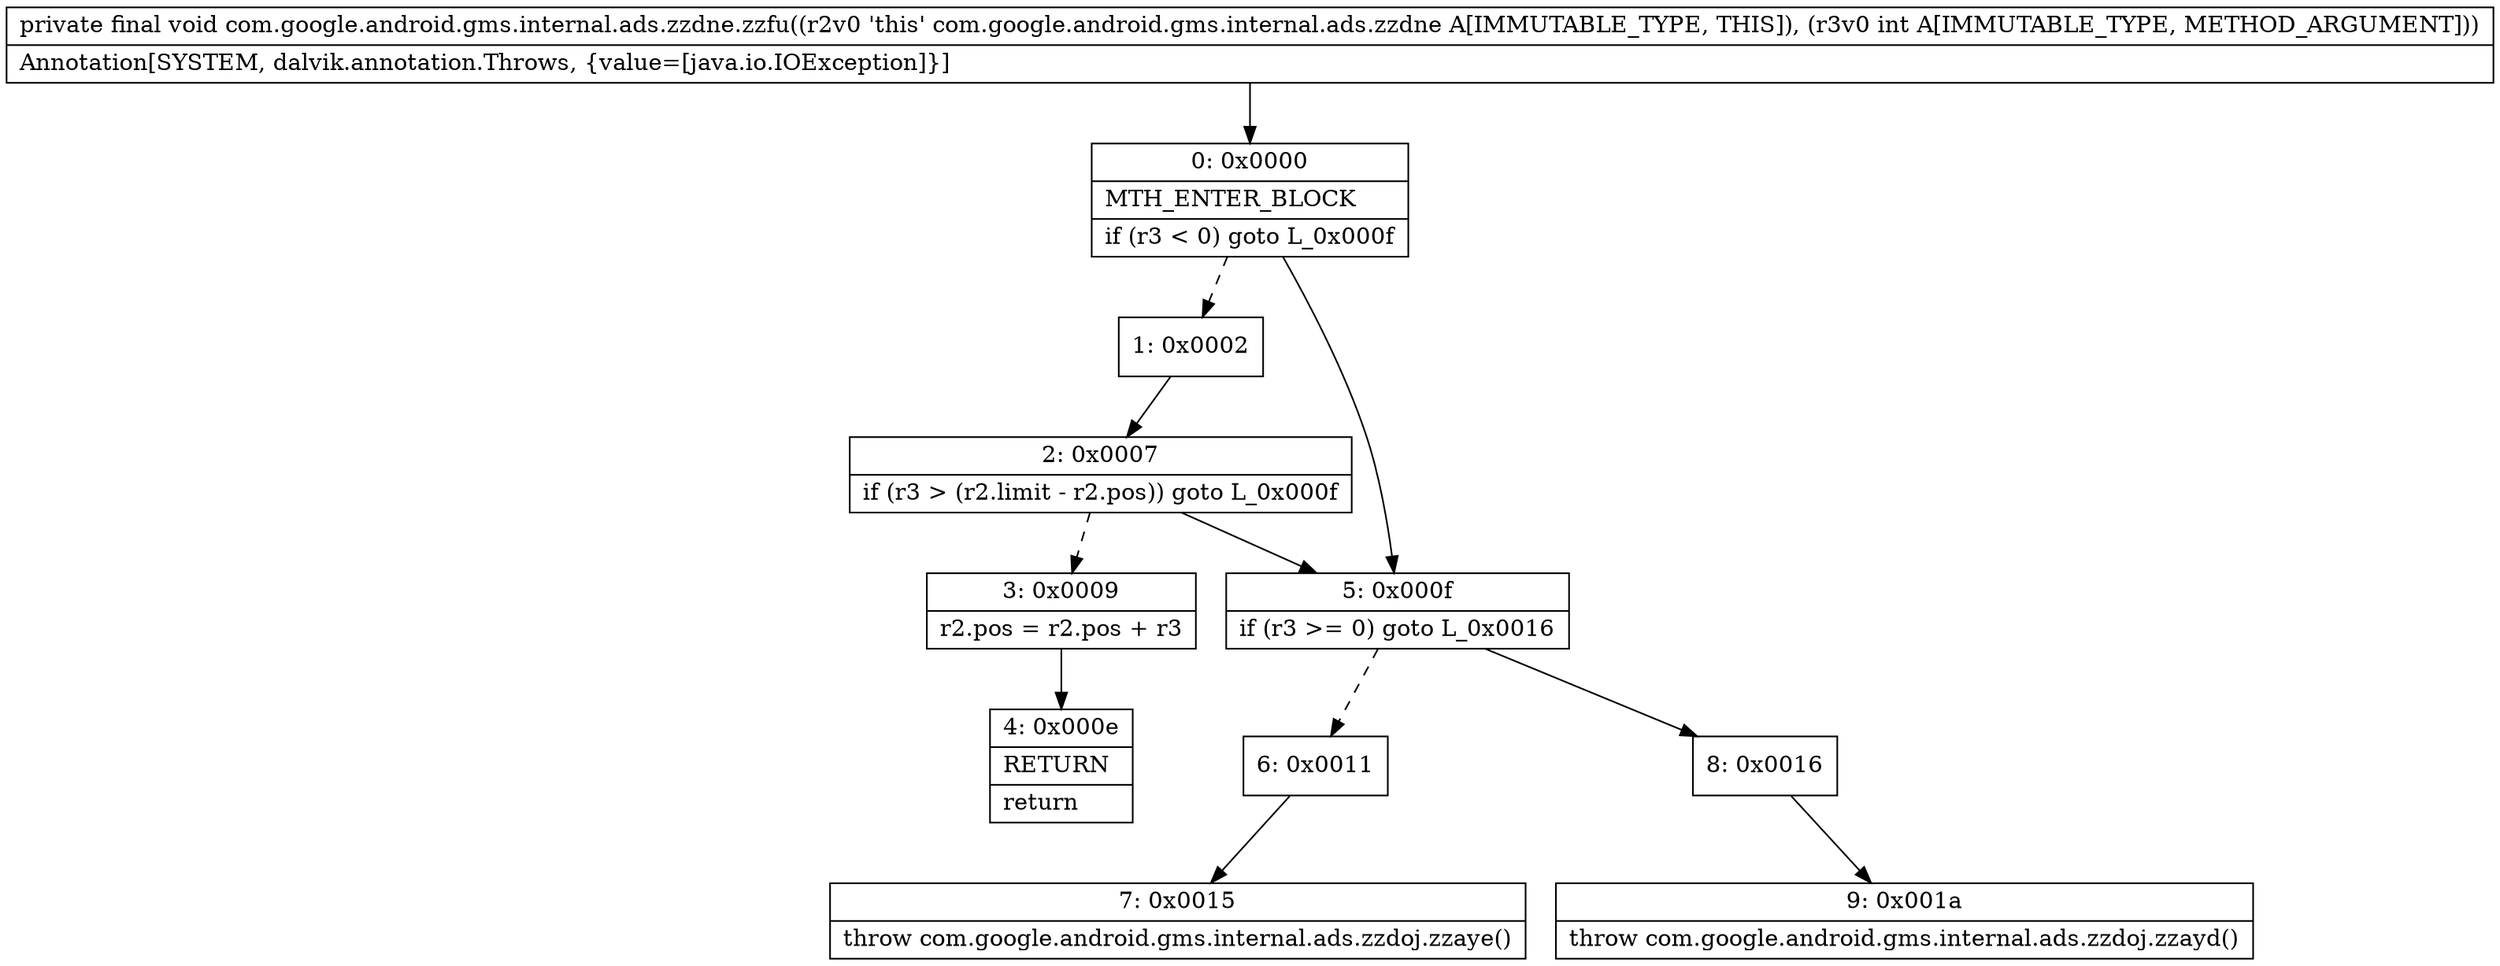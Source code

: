 digraph "CFG forcom.google.android.gms.internal.ads.zzdne.zzfu(I)V" {
Node_0 [shape=record,label="{0\:\ 0x0000|MTH_ENTER_BLOCK\l|if (r3 \< 0) goto L_0x000f\l}"];
Node_1 [shape=record,label="{1\:\ 0x0002}"];
Node_2 [shape=record,label="{2\:\ 0x0007|if (r3 \> (r2.limit \- r2.pos)) goto L_0x000f\l}"];
Node_3 [shape=record,label="{3\:\ 0x0009|r2.pos = r2.pos + r3\l}"];
Node_4 [shape=record,label="{4\:\ 0x000e|RETURN\l|return\l}"];
Node_5 [shape=record,label="{5\:\ 0x000f|if (r3 \>= 0) goto L_0x0016\l}"];
Node_6 [shape=record,label="{6\:\ 0x0011}"];
Node_7 [shape=record,label="{7\:\ 0x0015|throw com.google.android.gms.internal.ads.zzdoj.zzaye()\l}"];
Node_8 [shape=record,label="{8\:\ 0x0016}"];
Node_9 [shape=record,label="{9\:\ 0x001a|throw com.google.android.gms.internal.ads.zzdoj.zzayd()\l}"];
MethodNode[shape=record,label="{private final void com.google.android.gms.internal.ads.zzdne.zzfu((r2v0 'this' com.google.android.gms.internal.ads.zzdne A[IMMUTABLE_TYPE, THIS]), (r3v0 int A[IMMUTABLE_TYPE, METHOD_ARGUMENT]))  | Annotation[SYSTEM, dalvik.annotation.Throws, \{value=[java.io.IOException]\}]\l}"];
MethodNode -> Node_0;
Node_0 -> Node_1[style=dashed];
Node_0 -> Node_5;
Node_1 -> Node_2;
Node_2 -> Node_3[style=dashed];
Node_2 -> Node_5;
Node_3 -> Node_4;
Node_5 -> Node_6[style=dashed];
Node_5 -> Node_8;
Node_6 -> Node_7;
Node_8 -> Node_9;
}

